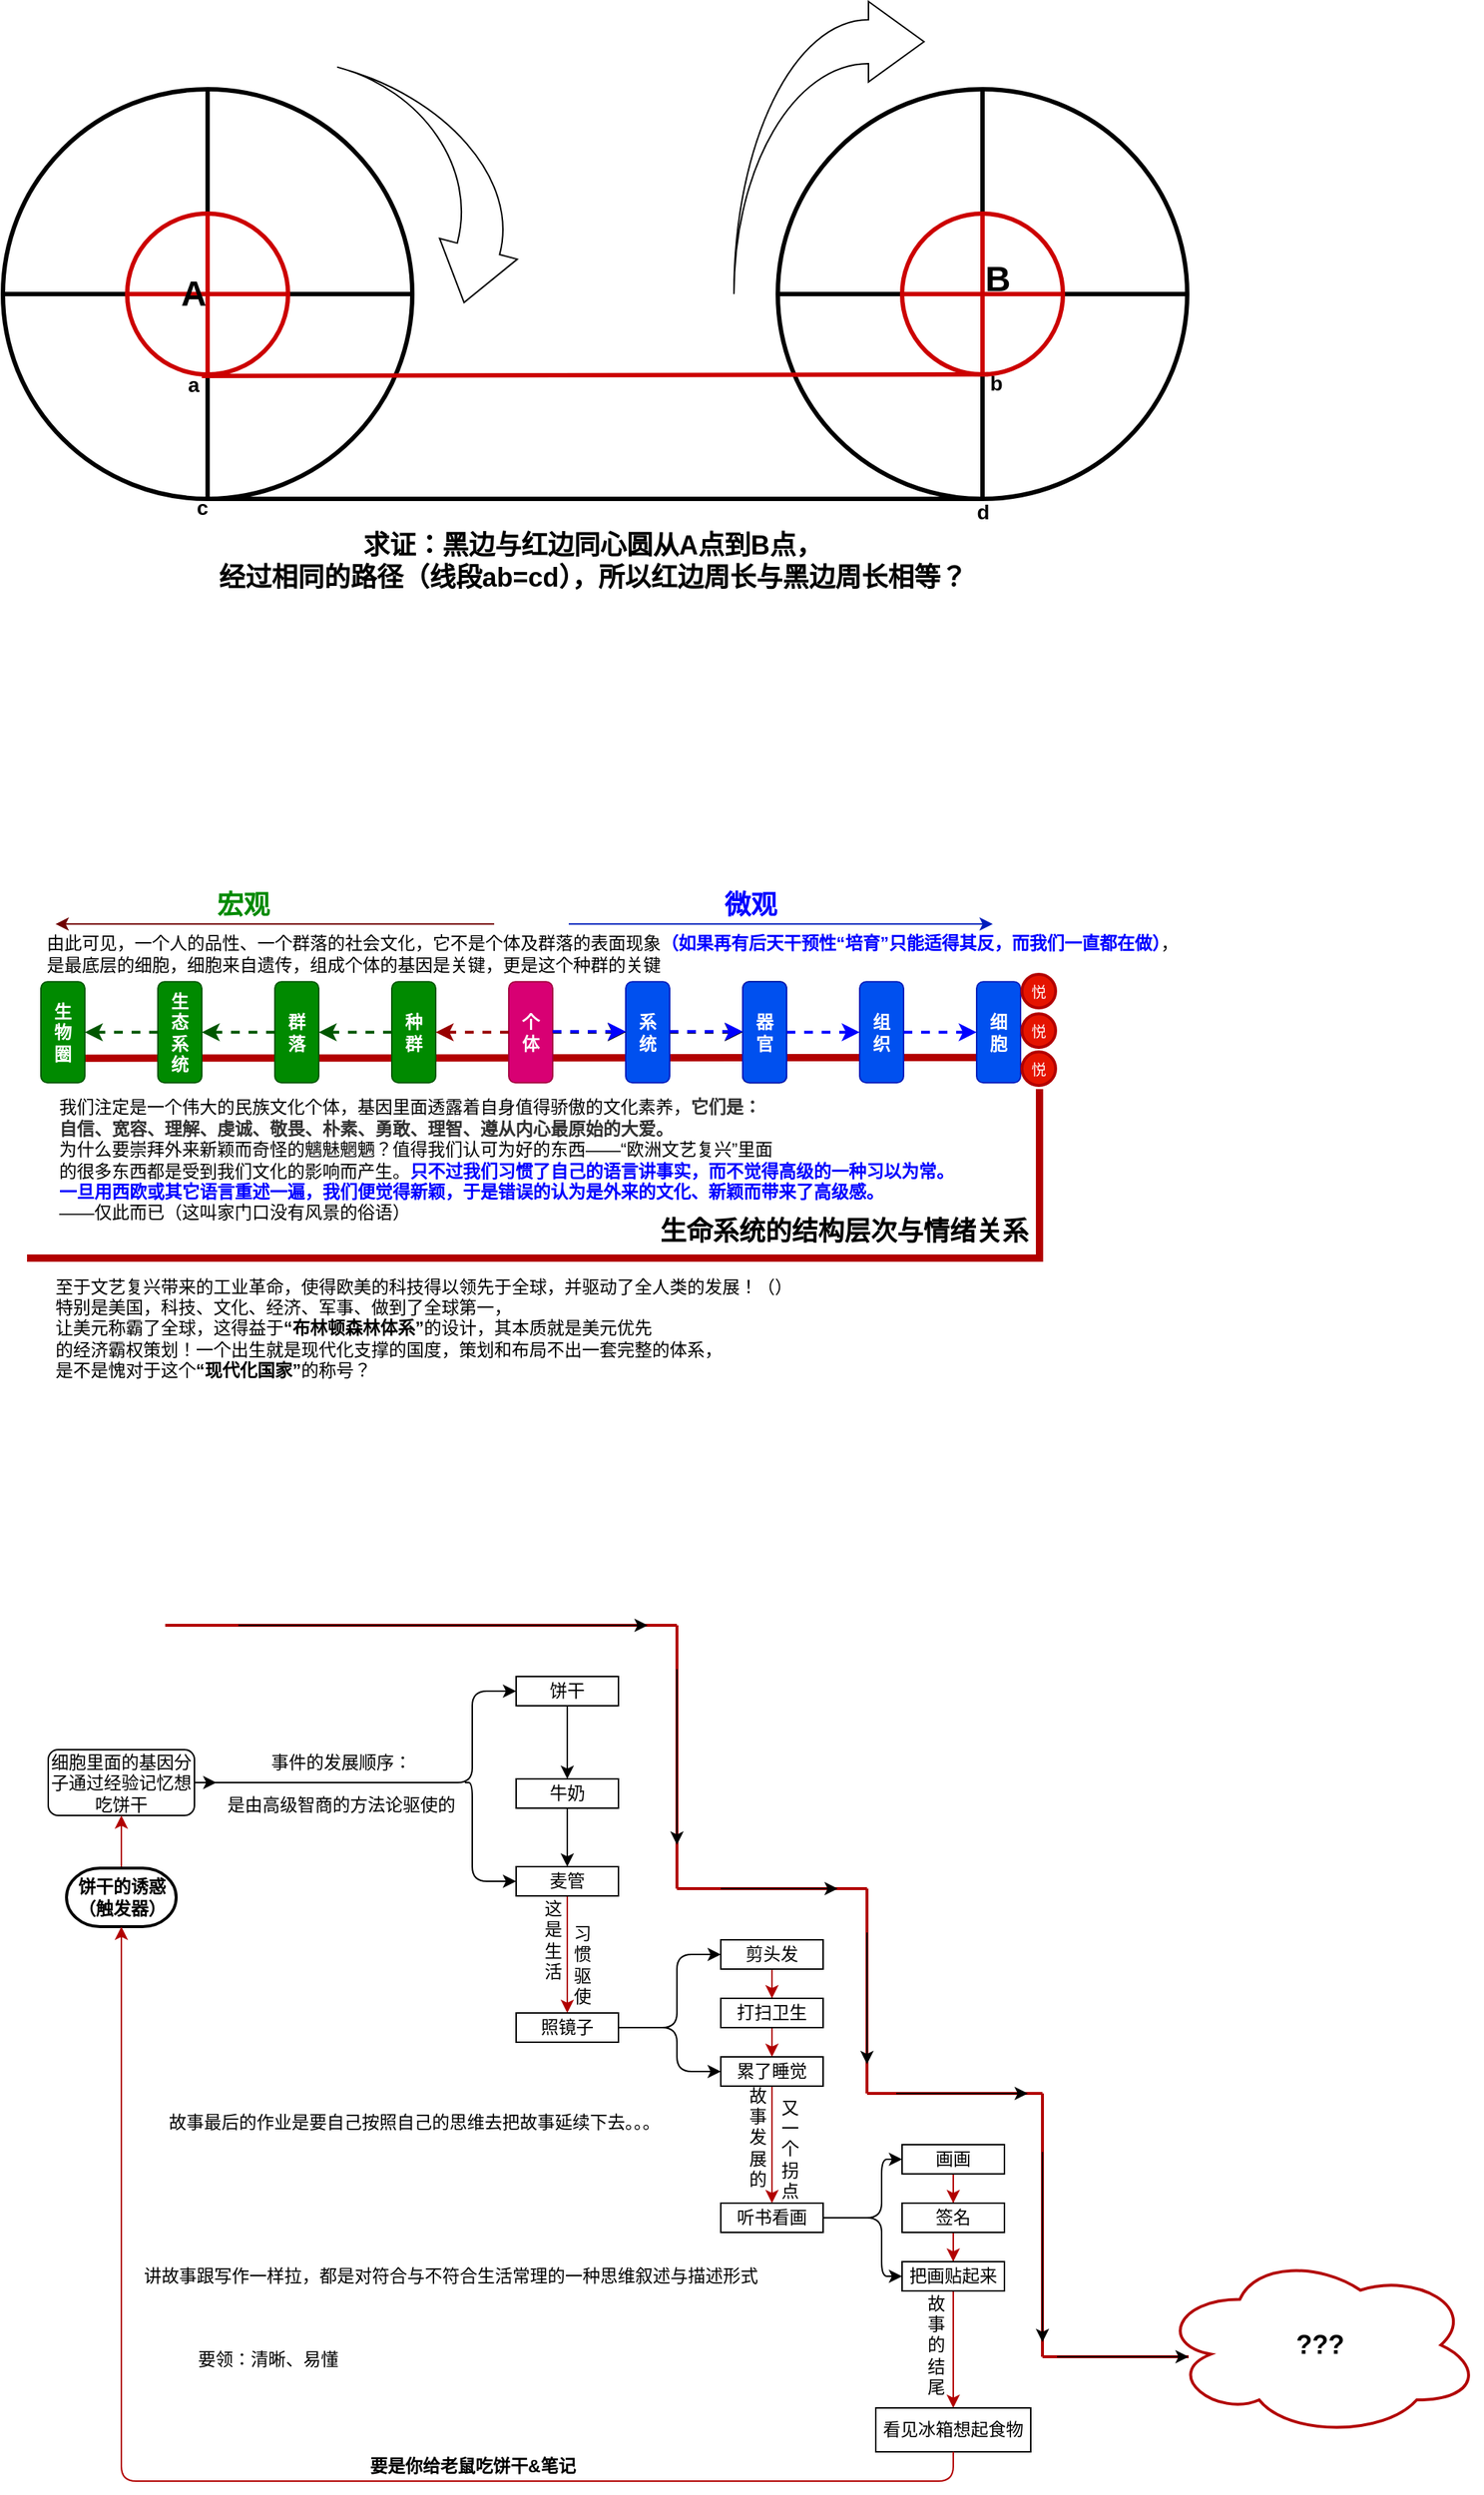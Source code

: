 <mxfile version="22.0.4" type="github">
  <diagram id="CZGxiTV1HHT-Hle2AOIO" name="Page-1">
    <mxGraphModel dx="634" dy="1909" grid="1" gridSize="10" guides="1" tooltips="1" connect="1" arrows="1" fold="1" page="1" pageScale="1" pageWidth="827" pageHeight="1169" math="0" shadow="0">
      <root>
        <mxCell id="0" />
        <mxCell id="1" parent="0" />
        <mxCell id="zMtAbFJLzHjJMqz4dgE3-95" value="&lt;b&gt;&lt;font style=&quot;font-size: 18px&quot;&gt;???&lt;/font&gt;&lt;/b&gt;" style="ellipse;shape=cloud;whiteSpace=wrap;html=1;strokeColor=#B20000;strokeWidth=2;" parent="1" vertex="1">
          <mxGeometry x="800" y="429.5" width="220" height="125" as="geometry" />
        </mxCell>
        <mxCell id="tRS6Hl0KniXjDHovvrDN-4" value="" style="edgeStyle=orthogonalEdgeStyle;rounded=0;orthogonalLoop=1;jettySize=auto;html=1;" parent="1" source="tRS6Hl0KniXjDHovvrDN-2" target="tRS6Hl0KniXjDHovvrDN-3" edge="1">
          <mxGeometry relative="1" as="geometry" />
        </mxCell>
        <mxCell id="tRS6Hl0KniXjDHovvrDN-2" value="饼干" style="rounded=0;whiteSpace=wrap;html=1;" parent="1" vertex="1">
          <mxGeometry x="360" y="35" width="70" height="20" as="geometry" />
        </mxCell>
        <mxCell id="tRS6Hl0KniXjDHovvrDN-6" value="" style="edgeStyle=orthogonalEdgeStyle;rounded=0;orthogonalLoop=1;jettySize=auto;html=1;" parent="1" source="tRS6Hl0KniXjDHovvrDN-3" target="tRS6Hl0KniXjDHovvrDN-5" edge="1">
          <mxGeometry relative="1" as="geometry" />
        </mxCell>
        <mxCell id="tRS6Hl0KniXjDHovvrDN-3" value="牛奶" style="rounded=0;whiteSpace=wrap;html=1;" parent="1" vertex="1">
          <mxGeometry x="360" y="105" width="70" height="20" as="geometry" />
        </mxCell>
        <mxCell id="zMtAbFJLzHjJMqz4dgE3-47" value="" style="edgeStyle=orthogonalEdgeStyle;rounded=0;orthogonalLoop=1;jettySize=auto;html=1;strokeColor=#B20000;strokeWidth=1;" parent="1" source="tRS6Hl0KniXjDHovvrDN-5" target="zMtAbFJLzHjJMqz4dgE3-46" edge="1">
          <mxGeometry relative="1" as="geometry" />
        </mxCell>
        <mxCell id="tRS6Hl0KniXjDHovvrDN-5" value="麦管" style="rounded=0;whiteSpace=wrap;html=1;" parent="1" vertex="1">
          <mxGeometry x="360" y="165" width="70" height="20" as="geometry" />
        </mxCell>
        <mxCell id="zMtAbFJLzHjJMqz4dgE3-46" value="照镜子" style="rounded=0;whiteSpace=wrap;html=1;" parent="1" vertex="1">
          <mxGeometry x="360" y="265" width="70" height="20" as="geometry" />
        </mxCell>
        <mxCell id="tRS6Hl0KniXjDHovvrDN-10" value="" style="edgeStyle=elbowEdgeStyle;elbow=horizontal;endArrow=classic;html=1;entryX=0;entryY=0.5;entryDx=0;entryDy=0;exitX=1;exitY=0.5;exitDx=0;exitDy=0;" parent="1" source="zMtAbFJLzHjJMqz4dgE3-3" target="tRS6Hl0KniXjDHovvrDN-2" edge="1">
          <mxGeometry width="50" height="50" relative="1" as="geometry">
            <mxPoint x="220" y="115" as="sourcePoint" />
            <mxPoint x="210" y="215" as="targetPoint" />
            <Array as="points">
              <mxPoint x="330" y="85" />
            </Array>
          </mxGeometry>
        </mxCell>
        <mxCell id="tRS6Hl0KniXjDHovvrDN-11" value="" style="edgeStyle=elbowEdgeStyle;elbow=horizontal;endArrow=classic;html=1;entryX=0;entryY=0.5;entryDx=0;entryDy=0;exitX=1;exitY=0.5;exitDx=0;exitDy=0;" parent="1" source="zMtAbFJLzHjJMqz4dgE3-2" target="tRS6Hl0KniXjDHovvrDN-5" edge="1">
          <mxGeometry width="50" height="50" relative="1" as="geometry">
            <mxPoint x="220" y="115" as="sourcePoint" />
            <mxPoint x="370" y="55" as="targetPoint" />
            <Array as="points">
              <mxPoint x="330" y="145" />
            </Array>
          </mxGeometry>
        </mxCell>
        <mxCell id="zMtAbFJLzHjJMqz4dgE3-1" value="&lt;b&gt;要是你给老鼠吃饼干&amp;amp;笔记&lt;/b&gt;" style="text;html=1;align=center;verticalAlign=middle;resizable=0;points=[];autosize=1;" parent="1" vertex="1">
          <mxGeometry x="250" y="565" width="160" height="20" as="geometry" />
        </mxCell>
        <mxCell id="zMtAbFJLzHjJMqz4dgE3-3" value="细胞里面的基因分子通过经验记忆想吃饼干" style="rounded=1;whiteSpace=wrap;html=1;" parent="1" vertex="1">
          <mxGeometry x="40" y="85" width="100" height="45" as="geometry" />
        </mxCell>
        <mxCell id="zMtAbFJLzHjJMqz4dgE3-44" value="" style="edgeStyle=orthogonalEdgeStyle;rounded=0;orthogonalLoop=1;jettySize=auto;html=1;strokeColor=#B20000;strokeWidth=1;entryX=0.5;entryY=1;entryDx=0;entryDy=0;" parent="1" source="zMtAbFJLzHjJMqz4dgE3-4" target="zMtAbFJLzHjJMqz4dgE3-3" edge="1">
          <mxGeometry relative="1" as="geometry">
            <mxPoint x="75" y="85" as="targetPoint" />
          </mxGeometry>
        </mxCell>
        <mxCell id="zMtAbFJLzHjJMqz4dgE3-4" value="&lt;b&gt;饼干的诱惑&lt;br&gt;（触发器）&lt;/b&gt;" style="strokeWidth=2;html=1;shape=mxgraph.flowchart.terminator;whiteSpace=wrap;" parent="1" vertex="1">
          <mxGeometry x="52.5" y="166" width="75" height="40" as="geometry" />
        </mxCell>
        <mxCell id="zMtAbFJLzHjJMqz4dgE3-41" value="" style="group" parent="1" vertex="1" connectable="0">
          <mxGeometry x="35" y="-502" width="806" height="251" as="geometry" />
        </mxCell>
        <mxCell id="zMtAbFJLzHjJMqz4dgE3-36" value="" style="group" parent="zMtAbFJLzHjJMqz4dgE3-41" vertex="1" connectable="0">
          <mxGeometry width="806" height="251" as="geometry" />
        </mxCell>
        <mxCell id="zMtAbFJLzHjJMqz4dgE3-28" value="" style="endArrow=none;html=1;strokeColor=#B20000;strokeWidth=5;entryX=0;entryY=0.75;entryDx=0;entryDy=0;fillColor=#e51400;" parent="zMtAbFJLzHjJMqz4dgE3-36" target="zMtAbFJLzHjJMqz4dgE3-17" edge="1">
          <mxGeometry width="50" height="50" relative="1" as="geometry">
            <mxPoint x="30" y="114.366" as="sourcePoint" />
            <mxPoint x="150" y="111.408" as="targetPoint" />
          </mxGeometry>
        </mxCell>
        <mxCell id="zMtAbFJLzHjJMqz4dgE3-9" value="生&lt;br&gt;物&lt;br&gt;圈" style="rounded=1;whiteSpace=wrap;html=1;fontStyle=1;fillColor=#008a00;strokeColor=#005700;fontColor=#ffffff;" parent="zMtAbFJLzHjJMqz4dgE3-36" vertex="1">
          <mxGeometry y="62.113" width="30" height="69.014" as="geometry" />
        </mxCell>
        <mxCell id="zMtAbFJLzHjJMqz4dgE3-25" value="" style="edgeStyle=orthogonalEdgeStyle;rounded=0;orthogonalLoop=1;jettySize=auto;html=1;dashed=1;strokeWidth=2;strokeColor=#005700;fillColor=#008a00;" parent="zMtAbFJLzHjJMqz4dgE3-36" source="zMtAbFJLzHjJMqz4dgE3-10" target="zMtAbFJLzHjJMqz4dgE3-9" edge="1">
          <mxGeometry relative="1" as="geometry" />
        </mxCell>
        <mxCell id="zMtAbFJLzHjJMqz4dgE3-10" value="生&lt;br&gt;态&lt;br&gt;系&lt;br&gt;统" style="rounded=1;whiteSpace=wrap;html=1;fontStyle=1;fillColor=#008a00;strokeColor=#005700;fontColor=#ffffff;" parent="zMtAbFJLzHjJMqz4dgE3-36" vertex="1">
          <mxGeometry x="80" y="62.113" width="30" height="69.014" as="geometry" />
        </mxCell>
        <mxCell id="zMtAbFJLzHjJMqz4dgE3-24" value="" style="edgeStyle=orthogonalEdgeStyle;rounded=0;orthogonalLoop=1;jettySize=auto;html=1;dashed=1;strokeWidth=2;strokeColor=#005700;fillColor=#008a00;" parent="zMtAbFJLzHjJMqz4dgE3-36" source="zMtAbFJLzHjJMqz4dgE3-11" target="zMtAbFJLzHjJMqz4dgE3-10" edge="1">
          <mxGeometry relative="1" as="geometry" />
        </mxCell>
        <mxCell id="zMtAbFJLzHjJMqz4dgE3-11" value="群&lt;br&gt;落" style="rounded=1;whiteSpace=wrap;html=1;fontStyle=1;fillColor=#008a00;strokeColor=#005700;fontColor=#ffffff;" parent="zMtAbFJLzHjJMqz4dgE3-36" vertex="1">
          <mxGeometry x="160" y="62.113" width="30" height="69.014" as="geometry" />
        </mxCell>
        <mxCell id="zMtAbFJLzHjJMqz4dgE3-12" value="器&lt;br&gt;官" style="rounded=1;whiteSpace=wrap;html=1;fontStyle=1" parent="zMtAbFJLzHjJMqz4dgE3-36" vertex="1">
          <mxGeometry x="480" y="62.113" width="30" height="69.014" as="geometry" />
        </mxCell>
        <mxCell id="zMtAbFJLzHjJMqz4dgE3-19" value="" style="edgeStyle=orthogonalEdgeStyle;rounded=0;orthogonalLoop=1;jettySize=auto;html=1;strokeWidth=2;dashed=1;" parent="zMtAbFJLzHjJMqz4dgE3-36" source="zMtAbFJLzHjJMqz4dgE3-13" target="zMtAbFJLzHjJMqz4dgE3-12" edge="1">
          <mxGeometry relative="1" as="geometry" />
        </mxCell>
        <mxCell id="zMtAbFJLzHjJMqz4dgE3-13" value="系&lt;br&gt;统" style="rounded=1;whiteSpace=wrap;html=1;fontStyle=1;fillColor=#0050ef;strokeColor=#001DBC;fontColor=#ffffff;" parent="zMtAbFJLzHjJMqz4dgE3-36" vertex="1">
          <mxGeometry x="400" y="62.113" width="30" height="69.014" as="geometry" />
        </mxCell>
        <mxCell id="zMtAbFJLzHjJMqz4dgE3-18" value="" style="edgeStyle=orthogonalEdgeStyle;rounded=0;orthogonalLoop=1;jettySize=auto;html=1;strokeWidth=2;dashed=1;" parent="zMtAbFJLzHjJMqz4dgE3-36" source="zMtAbFJLzHjJMqz4dgE3-14" target="zMtAbFJLzHjJMqz4dgE3-13" edge="1">
          <mxGeometry relative="1" as="geometry" />
        </mxCell>
        <mxCell id="zMtAbFJLzHjJMqz4dgE3-14" value="个&lt;br&gt;体" style="rounded=1;whiteSpace=wrap;html=1;fontStyle=1;fillColor=#d80073;strokeColor=#A50040;fontColor=#ffffff;" parent="zMtAbFJLzHjJMqz4dgE3-36" vertex="1">
          <mxGeometry x="320" y="62.113" width="30" height="69.014" as="geometry" />
        </mxCell>
        <mxCell id="zMtAbFJLzHjJMqz4dgE3-23" value="" style="edgeStyle=orthogonalEdgeStyle;rounded=0;orthogonalLoop=1;jettySize=auto;html=1;dashed=1;strokeWidth=2;strokeColor=#005700;fillColor=#008a00;" parent="zMtAbFJLzHjJMqz4dgE3-36" source="zMtAbFJLzHjJMqz4dgE3-15" target="zMtAbFJLzHjJMqz4dgE3-11" edge="1">
          <mxGeometry relative="1" as="geometry" />
        </mxCell>
        <mxCell id="zMtAbFJLzHjJMqz4dgE3-15" value="种&lt;br&gt;群" style="rounded=1;whiteSpace=wrap;html=1;fontStyle=1;fillColor=#008a00;strokeColor=#005700;fontColor=#ffffff;" parent="zMtAbFJLzHjJMqz4dgE3-36" vertex="1">
          <mxGeometry x="240" y="62.113" width="30" height="69.014" as="geometry" />
        </mxCell>
        <mxCell id="zMtAbFJLzHjJMqz4dgE3-22" value="" style="edgeStyle=orthogonalEdgeStyle;rounded=0;orthogonalLoop=1;jettySize=auto;html=1;dashed=1;strokeWidth=2;strokeColor=#990000;" parent="zMtAbFJLzHjJMqz4dgE3-36" source="zMtAbFJLzHjJMqz4dgE3-14" target="zMtAbFJLzHjJMqz4dgE3-15" edge="1">
          <mxGeometry relative="1" as="geometry" />
        </mxCell>
        <mxCell id="zMtAbFJLzHjJMqz4dgE3-16" value="组&lt;br&gt;织" style="rounded=1;whiteSpace=wrap;html=1;fontStyle=1;fillColor=#0050ef;strokeColor=#001DBC;fontColor=#ffffff;" parent="zMtAbFJLzHjJMqz4dgE3-36" vertex="1">
          <mxGeometry x="560" y="62.113" width="30" height="69.014" as="geometry" />
        </mxCell>
        <mxCell id="zMtAbFJLzHjJMqz4dgE3-20" value="" style="edgeStyle=orthogonalEdgeStyle;rounded=0;orthogonalLoop=1;jettySize=auto;html=1;strokeWidth=2;dashed=1;strokeColor=#0000FF;" parent="zMtAbFJLzHjJMqz4dgE3-36" source="zMtAbFJLzHjJMqz4dgE3-12" target="zMtAbFJLzHjJMqz4dgE3-16" edge="1">
          <mxGeometry relative="1" as="geometry" />
        </mxCell>
        <mxCell id="zMtAbFJLzHjJMqz4dgE3-17" value="细&lt;br&gt;胞" style="rounded=1;whiteSpace=wrap;html=1;fontStyle=1;fillColor=#0050ef;strokeColor=#001DBC;fontColor=#ffffff;" parent="zMtAbFJLzHjJMqz4dgE3-36" vertex="1">
          <mxGeometry x="640" y="62.113" width="30" height="69.014" as="geometry" />
        </mxCell>
        <mxCell id="zMtAbFJLzHjJMqz4dgE3-21" value="" style="edgeStyle=orthogonalEdgeStyle;rounded=0;orthogonalLoop=1;jettySize=auto;html=1;strokeWidth=2;dashed=1;strokeColor=#0000FF;" parent="zMtAbFJLzHjJMqz4dgE3-36" source="zMtAbFJLzHjJMqz4dgE3-16" target="zMtAbFJLzHjJMqz4dgE3-17" edge="1">
          <mxGeometry relative="1" as="geometry" />
        </mxCell>
        <mxCell id="zMtAbFJLzHjJMqz4dgE3-26" value="" style="edgeStyle=orthogonalEdgeStyle;rounded=0;orthogonalLoop=1;jettySize=auto;html=1;strokeWidth=2;dashed=1;strokeColor=#0000FF;" parent="zMtAbFJLzHjJMqz4dgE3-36" edge="1">
          <mxGeometry relative="1" as="geometry">
            <mxPoint x="430" y="96.127" as="sourcePoint" />
            <mxPoint x="480" y="96.127" as="targetPoint" />
          </mxGeometry>
        </mxCell>
        <mxCell id="zMtAbFJLzHjJMqz4dgE3-27" value="" style="edgeStyle=orthogonalEdgeStyle;rounded=0;orthogonalLoop=1;jettySize=auto;html=1;strokeWidth=2;dashed=1;strokeColor=#0000FF;" parent="zMtAbFJLzHjJMqz4dgE3-36" edge="1">
          <mxGeometry relative="1" as="geometry">
            <mxPoint x="350" y="96.127" as="sourcePoint" />
            <mxPoint x="400" y="96.127" as="targetPoint" />
          </mxGeometry>
        </mxCell>
        <mxCell id="zMtAbFJLzHjJMqz4dgE3-29" value="器&lt;br&gt;官" style="rounded=1;whiteSpace=wrap;html=1;fontStyle=1;fillColor=#0050ef;strokeColor=#001DBC;fontColor=#ffffff;" parent="zMtAbFJLzHjJMqz4dgE3-36" vertex="1">
          <mxGeometry x="480" y="62.113" width="30" height="69.014" as="geometry" />
        </mxCell>
        <mxCell id="zMtAbFJLzHjJMqz4dgE3-30" value="" style="endArrow=classic;html=1;strokeColor=#001DBC;strokeWidth=1;fillColor=#0050ef;" parent="zMtAbFJLzHjJMqz4dgE3-36" edge="1">
          <mxGeometry width="50" height="50" relative="1" as="geometry">
            <mxPoint x="361" y="22.676" as="sourcePoint" />
            <mxPoint x="651" y="22.676" as="targetPoint" />
          </mxGeometry>
        </mxCell>
        <mxCell id="zMtAbFJLzHjJMqz4dgE3-31" value="" style="endArrow=classic;html=1;strokeColor=#6F0000;strokeWidth=1;fillColor=#a20025;" parent="zMtAbFJLzHjJMqz4dgE3-36" edge="1">
          <mxGeometry width="50" height="50" relative="1" as="geometry">
            <mxPoint x="310" y="22.676" as="sourcePoint" />
            <mxPoint x="10" y="22.676" as="targetPoint" />
          </mxGeometry>
        </mxCell>
        <mxCell id="zMtAbFJLzHjJMqz4dgE3-32" value="&lt;b&gt;&lt;font color=&quot;#008a00&quot; style=&quot;font-size: 18px&quot;&gt;宏观&lt;/font&gt;&lt;/b&gt;" style="text;html=1;align=center;verticalAlign=middle;resizable=0;points=[];autosize=1;" parent="zMtAbFJLzHjJMqz4dgE3-36" vertex="1">
          <mxGeometry x="111" y="-7" width="54" height="34" as="geometry" />
        </mxCell>
        <mxCell id="zMtAbFJLzHjJMqz4dgE3-33" value="&lt;b&gt;&lt;font color=&quot;#0000ff&quot; style=&quot;font-size: 18px&quot;&gt;微观&lt;/font&gt;&lt;/b&gt;" style="text;html=1;align=center;verticalAlign=middle;resizable=0;points=[];autosize=1;" parent="zMtAbFJLzHjJMqz4dgE3-36" vertex="1">
          <mxGeometry x="458" y="-7" width="54" height="34" as="geometry" />
        </mxCell>
        <mxCell id="zMtAbFJLzHjJMqz4dgE3-34" value="" style="shape=partialRectangle;whiteSpace=wrap;html=1;top=0;left=0;fillColor=none;strokeColor=#B20000;strokeWidth=5;" parent="zMtAbFJLzHjJMqz4dgE3-36" vertex="1">
          <mxGeometry x="-7" y="138.03" width="690" height="112.97" as="geometry" />
        </mxCell>
        <mxCell id="zMtAbFJLzHjJMqz4dgE3-35" value="&lt;b&gt;&lt;font style=&quot;font-size: 18px&quot;&gt;生命系统的结构层次与情绪关系&lt;/font&gt;&lt;/b&gt;" style="text;html=1;align=center;verticalAlign=middle;resizable=0;points=[];autosize=1;" parent="zMtAbFJLzHjJMqz4dgE3-36" vertex="1">
          <mxGeometry x="414" y="223.0" width="270" height="20" as="geometry" />
        </mxCell>
        <mxCell id="aU6ZqE62vAwaajKzGN5h-1" value="&lt;div style=&quot;text-align: left;&quot;&gt;&lt;span style=&quot;background-color: initial;&quot;&gt;我们注定是一个伟大的民族文化个体，基因里面透露着自身值得骄傲的文化素养，&lt;b&gt;&lt;font color=&quot;#333333&quot;&gt;它们是：&lt;/font&gt;&lt;/b&gt;&lt;/span&gt;&lt;/div&gt;&lt;div style=&quot;text-align: left;&quot;&gt;&lt;span style=&quot;background-color: initial;&quot;&gt;&lt;b&gt;&lt;font color=&quot;#333333&quot;&gt;自信、宽容、理解、虔诚、敬畏、朴素、勇敢、理智、遵从内心最原始的大爱。&lt;/font&gt;&lt;/b&gt;&lt;/span&gt;&lt;/div&gt;&lt;div style=&quot;text-align: left;&quot;&gt;为什么要崇拜外来新颖而奇怪的魑魅魍魉&lt;span style=&quot;background-color: initial;&quot;&gt;？值得我们认可为好的东西——“欧洲文艺复兴”里面&lt;/span&gt;&lt;/div&gt;&lt;div style=&quot;text-align: left;&quot;&gt;&lt;span style=&quot;background-color: initial;&quot;&gt;的很多东西都是受到我们文化的影响而产生。&lt;b&gt;&lt;font color=&quot;#0000ff&quot;&gt;只不过&lt;/font&gt;&lt;/b&gt;&lt;/span&gt;&lt;span style=&quot;background-color: initial;&quot;&gt;&lt;b&gt;&lt;font color=&quot;#0000ff&quot;&gt;我们习惯了自己的语言讲事实，而不觉得高级的一种习以为常。&lt;/font&gt;&lt;/b&gt;&lt;/span&gt;&lt;/div&gt;&lt;div style=&quot;text-align: left;&quot;&gt;&lt;span style=&quot;background-color: initial;&quot;&gt;&lt;b&gt;&lt;font color=&quot;#0000ff&quot;&gt;一旦用西欧或其它语言重述一遍，我们便觉得新颖，于是错误的认为是外来的文化、新颖而带来了高级感。&lt;/font&gt;&lt;/b&gt;&lt;/span&gt;&lt;/div&gt;&lt;div style=&quot;text-align: left;&quot;&gt;&lt;span style=&quot;background-color: initial;&quot;&gt;——仅此而已（这叫家门口没有风景的俗语）&lt;/span&gt;&lt;/div&gt;" style="text;html=1;align=center;verticalAlign=middle;resizable=0;points=[];autosize=1;strokeColor=none;fillColor=none;" parent="zMtAbFJLzHjJMqz4dgE3-36" vertex="1">
          <mxGeometry x="3" y="135" width="630" height="98" as="geometry" />
        </mxCell>
        <mxCell id="zMtAbFJLzHjJMqz4dgE3-40" value="由此可见，一个人的品性、一个群落的社会文化，它不是个体及群落的表面现象&lt;b&gt;&lt;font color=&quot;#0000ff&quot;&gt;（如果再有后天干预性“培育”只能适得其反，而我们一直都在做）&lt;/font&gt;&lt;/b&gt;，&lt;br&gt;是最底层的细胞，细胞来自遗传，组成个体的基因是关键，更是这个种群的关键" style="text;html=1;align=left;verticalAlign=middle;resizable=0;points=[];autosize=1;" parent="zMtAbFJLzHjJMqz4dgE3-36" vertex="1">
          <mxGeometry x="2" y="22.997" width="798" height="41" as="geometry" />
        </mxCell>
        <mxCell id="zMtAbFJLzHjJMqz4dgE3-37" value="&lt;span style=&quot;font-size: 10px&quot;&gt;悦&lt;/span&gt;" style="ellipse;whiteSpace=wrap;html=1;aspect=fixed;strokeColor=#B20000;strokeWidth=2;fillColor=#e51400;fontColor=#ffffff;" parent="zMtAbFJLzHjJMqz4dgE3-41" vertex="1">
          <mxGeometry x="671" y="57" width="23" height="23" as="geometry" />
        </mxCell>
        <mxCell id="zMtAbFJLzHjJMqz4dgE3-38" value="&lt;span style=&quot;font-size: 10px&quot;&gt;悦&lt;/span&gt;" style="ellipse;whiteSpace=wrap;html=1;aspect=fixed;strokeColor=#B20000;strokeWidth=2;fillColor=#e51400;fontColor=#ffffff;" parent="zMtAbFJLzHjJMqz4dgE3-41" vertex="1">
          <mxGeometry x="671" y="84" width="23" height="23" as="geometry" />
        </mxCell>
        <mxCell id="zMtAbFJLzHjJMqz4dgE3-39" value="&lt;span style=&quot;font-size: 10px&quot;&gt;悦&lt;/span&gt;" style="ellipse;whiteSpace=wrap;html=1;aspect=fixed;strokeColor=#B20000;strokeWidth=2;fillColor=#e51400;fontColor=#ffffff;" parent="zMtAbFJLzHjJMqz4dgE3-41" vertex="1">
          <mxGeometry x="671" y="110" width="23" height="23" as="geometry" />
        </mxCell>
        <mxCell id="zMtAbFJLzHjJMqz4dgE3-2" value="事件的发展顺序：&lt;br&gt;&lt;br&gt;是由高级智商的方法论驱使的" style="text;html=1;align=center;verticalAlign=middle;resizable=0;points=[];autosize=1;" parent="1" vertex="1">
          <mxGeometry x="155" y="82.5" width="170" height="50" as="geometry" />
        </mxCell>
        <mxCell id="zMtAbFJLzHjJMqz4dgE3-45" value="" style="edgeStyle=elbowEdgeStyle;elbow=horizontal;endArrow=classic;html=1;entryX=0;entryY=0.5;entryDx=0;entryDy=0;exitX=1;exitY=0.5;exitDx=0;exitDy=0;" parent="1" source="zMtAbFJLzHjJMqz4dgE3-3" target="zMtAbFJLzHjJMqz4dgE3-2" edge="1">
          <mxGeometry width="50" height="50" relative="1" as="geometry">
            <mxPoint x="140" y="107.5" as="sourcePoint" />
            <mxPoint x="360" y="175" as="targetPoint" />
            <Array as="points" />
          </mxGeometry>
        </mxCell>
        <mxCell id="zMtAbFJLzHjJMqz4dgE3-48" value="这&lt;br&gt;是&lt;br&gt;生&lt;br&gt;活" style="text;html=1;align=center;verticalAlign=middle;resizable=0;points=[];autosize=1;" parent="1" vertex="1">
          <mxGeometry x="370" y="185" width="30" height="60" as="geometry" />
        </mxCell>
        <mxCell id="zMtAbFJLzHjJMqz4dgE3-50" value="&lt;br&gt;习&lt;br&gt;惯&lt;br&gt;驱&lt;br&gt;使" style="text;html=1;align=center;verticalAlign=middle;resizable=0;points=[];autosize=1;" parent="1" vertex="1">
          <mxGeometry x="390" y="185" width="30" height="80" as="geometry" />
        </mxCell>
        <mxCell id="zMtAbFJLzHjJMqz4dgE3-56" value="" style="edgeStyle=orthogonalEdgeStyle;rounded=0;orthogonalLoop=1;jettySize=auto;html=1;strokeColor=#B20000;strokeWidth=1;entryX=0.5;entryY=0;entryDx=0;entryDy=0;" parent="1" source="zMtAbFJLzHjJMqz4dgE3-51" target="zMtAbFJLzHjJMqz4dgE3-52" edge="1">
          <mxGeometry relative="1" as="geometry" />
        </mxCell>
        <mxCell id="zMtAbFJLzHjJMqz4dgE3-51" value="剪头发" style="rounded=0;whiteSpace=wrap;html=1;" parent="1" vertex="1">
          <mxGeometry x="500" y="215" width="70" height="20" as="geometry" />
        </mxCell>
        <mxCell id="zMtAbFJLzHjJMqz4dgE3-58" value="" style="edgeStyle=orthogonalEdgeStyle;rounded=0;orthogonalLoop=1;jettySize=auto;html=1;strokeColor=#B20000;strokeWidth=1;entryX=0.5;entryY=0;entryDx=0;entryDy=0;" parent="1" source="zMtAbFJLzHjJMqz4dgE3-52" target="zMtAbFJLzHjJMqz4dgE3-53" edge="1">
          <mxGeometry relative="1" as="geometry">
            <mxPoint x="535" y="355" as="targetPoint" />
          </mxGeometry>
        </mxCell>
        <mxCell id="zMtAbFJLzHjJMqz4dgE3-52" value="打扫卫生" style="rounded=0;whiteSpace=wrap;html=1;" parent="1" vertex="1">
          <mxGeometry x="500" y="255" width="70" height="20" as="geometry" />
        </mxCell>
        <mxCell id="zMtAbFJLzHjJMqz4dgE3-60" value="" style="edgeStyle=orthogonalEdgeStyle;rounded=0;orthogonalLoop=1;jettySize=auto;html=1;strokeColor=#B20000;strokeWidth=1;" parent="1" source="zMtAbFJLzHjJMqz4dgE3-53" target="zMtAbFJLzHjJMqz4dgE3-59" edge="1">
          <mxGeometry relative="1" as="geometry" />
        </mxCell>
        <mxCell id="zMtAbFJLzHjJMqz4dgE3-53" value="累了睡觉" style="rounded=0;whiteSpace=wrap;html=1;" parent="1" vertex="1">
          <mxGeometry x="500" y="295" width="70" height="20" as="geometry" />
        </mxCell>
        <mxCell id="zMtAbFJLzHjJMqz4dgE3-59" value="听书看画" style="rounded=0;whiteSpace=wrap;html=1;" parent="1" vertex="1">
          <mxGeometry x="500" y="395" width="70" height="20" as="geometry" />
        </mxCell>
        <mxCell id="zMtAbFJLzHjJMqz4dgE3-54" value="" style="edgeStyle=elbowEdgeStyle;elbow=horizontal;endArrow=classic;html=1;entryX=0;entryY=0.5;entryDx=0;entryDy=0;exitX=1;exitY=0.5;exitDx=0;exitDy=0;" parent="1" source="zMtAbFJLzHjJMqz4dgE3-46" target="zMtAbFJLzHjJMqz4dgE3-51" edge="1">
          <mxGeometry width="50" height="50" relative="1" as="geometry">
            <mxPoint x="150" y="117.5" as="sourcePoint" />
            <mxPoint x="370" y="55" as="targetPoint" />
            <Array as="points">
              <mxPoint x="470" y="255" />
            </Array>
          </mxGeometry>
        </mxCell>
        <mxCell id="zMtAbFJLzHjJMqz4dgE3-55" value="" style="edgeStyle=elbowEdgeStyle;elbow=horizontal;endArrow=classic;html=1;entryX=0;entryY=0.5;entryDx=0;entryDy=0;exitX=1;exitY=0.5;exitDx=0;exitDy=0;" parent="1" source="zMtAbFJLzHjJMqz4dgE3-46" target="zMtAbFJLzHjJMqz4dgE3-53" edge="1">
          <mxGeometry width="50" height="50" relative="1" as="geometry">
            <mxPoint x="440" y="290" as="sourcePoint" />
            <mxPoint x="510" y="235" as="targetPoint" />
            <Array as="points">
              <mxPoint x="470" y="285" />
            </Array>
          </mxGeometry>
        </mxCell>
        <mxCell id="zMtAbFJLzHjJMqz4dgE3-61" value="故&lt;br&gt;事&lt;br&gt;发&lt;br&gt;展&lt;br&gt;的" style="text;html=1;align=center;verticalAlign=middle;resizable=0;points=[];autosize=1;" parent="1" vertex="1">
          <mxGeometry x="510" y="310" width="30" height="80" as="geometry" />
        </mxCell>
        <mxCell id="zMtAbFJLzHjJMqz4dgE3-62" value="又&lt;br&gt;一&lt;br&gt;个&lt;br&gt;拐&lt;br&gt;点" style="text;html=1;align=center;verticalAlign=middle;resizable=0;points=[];autosize=1;" parent="1" vertex="1">
          <mxGeometry x="532" y="318" width="30" height="80" as="geometry" />
        </mxCell>
        <mxCell id="zMtAbFJLzHjJMqz4dgE3-63" value="" style="edgeStyle=orthogonalEdgeStyle;rounded=0;orthogonalLoop=1;jettySize=auto;html=1;strokeColor=#B20000;strokeWidth=1;entryX=0.5;entryY=0;entryDx=0;entryDy=0;" parent="1" source="zMtAbFJLzHjJMqz4dgE3-64" target="zMtAbFJLzHjJMqz4dgE3-66" edge="1">
          <mxGeometry relative="1" as="geometry" />
        </mxCell>
        <mxCell id="zMtAbFJLzHjJMqz4dgE3-64" value="画画" style="rounded=0;whiteSpace=wrap;html=1;" parent="1" vertex="1">
          <mxGeometry x="624" y="355" width="70" height="20" as="geometry" />
        </mxCell>
        <mxCell id="zMtAbFJLzHjJMqz4dgE3-65" value="" style="edgeStyle=orthogonalEdgeStyle;rounded=0;orthogonalLoop=1;jettySize=auto;html=1;strokeColor=#B20000;strokeWidth=1;entryX=0.5;entryY=0;entryDx=0;entryDy=0;" parent="1" source="zMtAbFJLzHjJMqz4dgE3-66" target="zMtAbFJLzHjJMqz4dgE3-67" edge="1">
          <mxGeometry relative="1" as="geometry">
            <mxPoint x="659" y="495" as="targetPoint" />
          </mxGeometry>
        </mxCell>
        <mxCell id="zMtAbFJLzHjJMqz4dgE3-66" value="签名" style="rounded=0;whiteSpace=wrap;html=1;" parent="1" vertex="1">
          <mxGeometry x="624" y="395" width="70" height="20" as="geometry" />
        </mxCell>
        <mxCell id="zMtAbFJLzHjJMqz4dgE3-71" value="" style="edgeStyle=orthogonalEdgeStyle;rounded=0;orthogonalLoop=1;jettySize=auto;html=1;strokeColor=#B20000;strokeWidth=1;" parent="1" source="zMtAbFJLzHjJMqz4dgE3-67" target="zMtAbFJLzHjJMqz4dgE3-70" edge="1">
          <mxGeometry relative="1" as="geometry" />
        </mxCell>
        <mxCell id="zMtAbFJLzHjJMqz4dgE3-67" value="把画贴起来" style="rounded=0;whiteSpace=wrap;html=1;" parent="1" vertex="1">
          <mxGeometry x="624" y="435" width="70" height="20" as="geometry" />
        </mxCell>
        <mxCell id="zMtAbFJLzHjJMqz4dgE3-70" value="看见冰箱想起食物" style="rounded=0;whiteSpace=wrap;html=1;" parent="1" vertex="1">
          <mxGeometry x="606" y="535" width="106" height="30" as="geometry" />
        </mxCell>
        <mxCell id="zMtAbFJLzHjJMqz4dgE3-68" value="" style="edgeStyle=elbowEdgeStyle;elbow=horizontal;endArrow=classic;html=1;entryX=0;entryY=0.5;entryDx=0;entryDy=0;exitX=1;exitY=0.5;exitDx=0;exitDy=0;" parent="1" source="zMtAbFJLzHjJMqz4dgE3-59" target="zMtAbFJLzHjJMqz4dgE3-64" edge="1">
          <mxGeometry width="50" height="50" relative="1" as="geometry">
            <mxPoint x="440" y="285" as="sourcePoint" />
            <mxPoint x="510" y="235" as="targetPoint" />
            <Array as="points">
              <mxPoint x="610" y="375" />
              <mxPoint x="590" y="395" />
            </Array>
          </mxGeometry>
        </mxCell>
        <mxCell id="zMtAbFJLzHjJMqz4dgE3-69" value="" style="edgeStyle=elbowEdgeStyle;elbow=horizontal;endArrow=classic;html=1;entryX=0;entryY=0.5;entryDx=0;entryDy=0;exitX=1;exitY=0.5;exitDx=0;exitDy=0;" parent="1" source="zMtAbFJLzHjJMqz4dgE3-59" target="zMtAbFJLzHjJMqz4dgE3-67" edge="1">
          <mxGeometry width="50" height="50" relative="1" as="geometry">
            <mxPoint x="580" y="415" as="sourcePoint" />
            <mxPoint x="630" y="375" as="targetPoint" />
            <Array as="points">
              <mxPoint x="610" y="415" />
              <mxPoint x="590" y="425" />
              <mxPoint x="600" y="405" />
            </Array>
          </mxGeometry>
        </mxCell>
        <mxCell id="zMtAbFJLzHjJMqz4dgE3-72" value="故&lt;br&gt;事&lt;br&gt;的&lt;br&gt;结&lt;br&gt;尾" style="text;html=1;align=center;verticalAlign=middle;resizable=0;points=[];autosize=1;" parent="1" vertex="1">
          <mxGeometry x="632" y="452" width="30" height="80" as="geometry" />
        </mxCell>
        <mxCell id="zMtAbFJLzHjJMqz4dgE3-73" value="" style="edgeStyle=elbowEdgeStyle;elbow=vertical;endArrow=classic;html=1;strokeColor=#B20000;strokeWidth=1;exitX=0.5;exitY=1;exitDx=0;exitDy=0;entryX=0.5;entryY=1;entryDx=0;entryDy=0;entryPerimeter=0;" parent="1" source="zMtAbFJLzHjJMqz4dgE3-70" target="zMtAbFJLzHjJMqz4dgE3-4" edge="1">
          <mxGeometry width="50" height="50" relative="1" as="geometry">
            <mxPoint x="240" y="585" as="sourcePoint" />
            <mxPoint x="290" y="535" as="targetPoint" />
            <Array as="points">
              <mxPoint x="440" y="585" />
              <mxPoint x="420" y="595" />
              <mxPoint x="410" y="595" />
            </Array>
          </mxGeometry>
        </mxCell>
        <mxCell id="zMtAbFJLzHjJMqz4dgE3-79" value="" style="endArrow=none;html=1;strokeColor=#B20000;strokeWidth=1;" parent="1" edge="1">
          <mxGeometry width="50" height="50" relative="1" as="geometry">
            <mxPoint x="120" as="sourcePoint" />
            <mxPoint x="470" as="targetPoint" />
          </mxGeometry>
        </mxCell>
        <mxCell id="zMtAbFJLzHjJMqz4dgE3-80" value="" style="endArrow=none;html=1;strokeColor=#B20000;strokeWidth=2;" parent="1" edge="1">
          <mxGeometry width="50" height="50" relative="1" as="geometry">
            <mxPoint x="470" as="sourcePoint" />
            <mxPoint x="470" y="180" as="targetPoint" />
          </mxGeometry>
        </mxCell>
        <mxCell id="zMtAbFJLzHjJMqz4dgE3-81" value="" style="endArrow=none;html=1;strokeColor=#B20000;strokeWidth=2;" parent="1" edge="1">
          <mxGeometry width="50" height="50" relative="1" as="geometry">
            <mxPoint x="120" as="sourcePoint" />
            <mxPoint x="470" as="targetPoint" />
          </mxGeometry>
        </mxCell>
        <mxCell id="zMtAbFJLzHjJMqz4dgE3-82" value="" style="endArrow=none;html=1;strokeColor=#B20000;strokeWidth=2;" parent="1" edge="1">
          <mxGeometry width="50" height="50" relative="1" as="geometry">
            <mxPoint x="600" y="180" as="sourcePoint" />
            <mxPoint x="470" y="180" as="targetPoint" />
          </mxGeometry>
        </mxCell>
        <mxCell id="zMtAbFJLzHjJMqz4dgE3-83" value="" style="endArrow=none;html=1;strokeColor=#B20000;strokeWidth=2;" parent="1" edge="1">
          <mxGeometry width="50" height="50" relative="1" as="geometry">
            <mxPoint x="600" y="180" as="sourcePoint" />
            <mxPoint x="600" y="320" as="targetPoint" />
          </mxGeometry>
        </mxCell>
        <mxCell id="zMtAbFJLzHjJMqz4dgE3-84" value="" style="endArrow=none;html=1;strokeColor=#B20000;strokeWidth=2;" parent="1" edge="1">
          <mxGeometry width="50" height="50" relative="1" as="geometry">
            <mxPoint x="720" y="320" as="sourcePoint" />
            <mxPoint x="600" y="320" as="targetPoint" />
          </mxGeometry>
        </mxCell>
        <mxCell id="zMtAbFJLzHjJMqz4dgE3-85" value="" style="endArrow=none;html=1;strokeColor=#B20000;strokeWidth=2;" parent="1" edge="1">
          <mxGeometry width="50" height="50" relative="1" as="geometry">
            <mxPoint x="720" y="500" as="sourcePoint" />
            <mxPoint x="720" y="320" as="targetPoint" />
          </mxGeometry>
        </mxCell>
        <mxCell id="zMtAbFJLzHjJMqz4dgE3-86" value="" style="endArrow=none;html=1;strokeColor=#B20000;strokeWidth=2;" parent="1" edge="1">
          <mxGeometry width="50" height="50" relative="1" as="geometry">
            <mxPoint x="820" y="500" as="sourcePoint" />
            <mxPoint x="720" y="500" as="targetPoint" />
          </mxGeometry>
        </mxCell>
        <mxCell id="zMtAbFJLzHjJMqz4dgE3-87" value="" style="endArrow=classic;html=1;strokeColor=#000;strokeWidth=1;" parent="1" edge="1">
          <mxGeometry width="50" height="50" relative="1" as="geometry">
            <mxPoint x="170" as="sourcePoint" />
            <mxPoint x="450" as="targetPoint" />
          </mxGeometry>
        </mxCell>
        <mxCell id="zMtAbFJLzHjJMqz4dgE3-88" value="" style="endArrow=classic;html=1;strokeColor=#000;strokeWidth=1;" parent="1" edge="1">
          <mxGeometry width="50" height="50" relative="1" as="geometry">
            <mxPoint x="470" y="30" as="sourcePoint" />
            <mxPoint x="470" y="150" as="targetPoint" />
          </mxGeometry>
        </mxCell>
        <mxCell id="zMtAbFJLzHjJMqz4dgE3-89" value="" style="endArrow=classic;html=1;strokeColor=#000;strokeWidth=1;" parent="1" edge="1">
          <mxGeometry width="50" height="50" relative="1" as="geometry">
            <mxPoint x="500" y="180" as="sourcePoint" />
            <mxPoint x="580" y="180" as="targetPoint" />
          </mxGeometry>
        </mxCell>
        <mxCell id="zMtAbFJLzHjJMqz4dgE3-90" value="" style="endArrow=classic;html=1;strokeColor=#000;strokeWidth=1;" parent="1" edge="1">
          <mxGeometry width="50" height="50" relative="1" as="geometry">
            <mxPoint x="600" y="210" as="sourcePoint" />
            <mxPoint x="600" y="300" as="targetPoint" />
          </mxGeometry>
        </mxCell>
        <mxCell id="zMtAbFJLzHjJMqz4dgE3-91" value="" style="endArrow=classic;html=1;strokeColor=#000;strokeWidth=1;" parent="1" edge="1">
          <mxGeometry width="50" height="50" relative="1" as="geometry">
            <mxPoint x="620" y="320" as="sourcePoint" />
            <mxPoint x="710" y="320" as="targetPoint" />
          </mxGeometry>
        </mxCell>
        <mxCell id="zMtAbFJLzHjJMqz4dgE3-92" value="" style="endArrow=classic;html=1;strokeColor=#000;strokeWidth=1;" parent="1" edge="1">
          <mxGeometry width="50" height="50" relative="1" as="geometry">
            <mxPoint x="720" y="360" as="sourcePoint" />
            <mxPoint x="720" y="490" as="targetPoint" />
          </mxGeometry>
        </mxCell>
        <mxCell id="zMtAbFJLzHjJMqz4dgE3-93" value="" style="endArrow=classic;html=1;strokeColor=#000;strokeWidth=1;" parent="1" edge="1">
          <mxGeometry width="50" height="50" relative="1" as="geometry">
            <mxPoint x="730" y="500" as="sourcePoint" />
            <mxPoint x="820" y="500" as="targetPoint" />
          </mxGeometry>
        </mxCell>
        <mxCell id="zMtAbFJLzHjJMqz4dgE3-96" value="故事最后的作业是要自己按照自己的思维去把故事延续下去。。。" style="text;html=1;align=center;verticalAlign=middle;resizable=0;points=[];autosize=1;" parent="1" vertex="1">
          <mxGeometry x="110" y="330" width="360" height="20" as="geometry" />
        </mxCell>
        <mxCell id="zMtAbFJLzHjJMqz4dgE3-97" value="讲故事跟写作一样拉，都是对符合与不符合生活常理的一种思维叙述与描述形式&lt;br&gt;" style="text;html=1;align=center;verticalAlign=middle;resizable=0;points=[];autosize=1;" parent="1" vertex="1">
          <mxGeometry x="95" y="435" width="440" height="20" as="geometry" />
        </mxCell>
        <mxCell id="zMtAbFJLzHjJMqz4dgE3-98" value="要领：清晰、易懂" style="text;html=1;align=center;verticalAlign=middle;resizable=0;points=[];autosize=1;" parent="1" vertex="1">
          <mxGeometry x="135" y="492" width="110" height="20" as="geometry" />
        </mxCell>
        <mxCell id="aU6ZqE62vAwaajKzGN5h-2" value="至于文艺复兴带来的工业革命，使得欧美的科技得以领先于全球，并驱动了全人类的发展！（）&lt;br&gt;特别是美国，科技、文化、经济、军事、做到了全球第一，&lt;br&gt;让美元称霸了全球，这得益于&lt;b&gt;“布林顿森林体系”&lt;/b&gt;的设计，其本质就是美元优先&lt;br&gt;的经济霸权策划！一个出生就是现代化支撑的国度，策划和布局不出一套完整的体系，&lt;br&gt;是不是愧对于这个&lt;b&gt;“现代化国家”&lt;/b&gt;的称号？" style="text;html=1;align=left;verticalAlign=middle;resizable=0;points=[];autosize=1;strokeColor=none;fillColor=none;" parent="1" vertex="1">
          <mxGeometry x="43" y="-245" width="522" height="84" as="geometry" />
        </mxCell>
        <mxCell id="Zxb8oTzP0S4Fo6ui89q0-3" value="" style="shape=orEllipse;perimeter=ellipsePerimeter;whiteSpace=wrap;html=1;backgroundOutline=1;strokeWidth=3;" vertex="1" parent="1">
          <mxGeometry x="9" y="-1050" width="280" height="280" as="geometry" />
        </mxCell>
        <mxCell id="Zxb8oTzP0S4Fo6ui89q0-4" value="" style="shape=orEllipse;perimeter=ellipsePerimeter;whiteSpace=wrap;html=1;backgroundOutline=1;strokeColor=#CC0000;strokeWidth=3;" vertex="1" parent="1">
          <mxGeometry x="94" y="-965" width="110" height="110" as="geometry" />
        </mxCell>
        <mxCell id="Zxb8oTzP0S4Fo6ui89q0-5" value="" style="shape=orEllipse;perimeter=ellipsePerimeter;whiteSpace=wrap;html=1;backgroundOutline=1;strokeWidth=3;" vertex="1" parent="1">
          <mxGeometry x="539" y="-1050" width="280" height="280" as="geometry" />
        </mxCell>
        <mxCell id="Zxb8oTzP0S4Fo6ui89q0-6" value="" style="shape=orEllipse;perimeter=ellipsePerimeter;whiteSpace=wrap;html=1;backgroundOutline=1;strokeColor=#CC0000;strokeWidth=3;" vertex="1" parent="1">
          <mxGeometry x="624" y="-965" width="110" height="110" as="geometry" />
        </mxCell>
        <mxCell id="Zxb8oTzP0S4Fo6ui89q0-7" value="" style="endArrow=none;html=1;rounded=0;entryX=0.514;entryY=0.696;entryDx=0;entryDy=0;exitX=0.486;exitY=0.7;exitDx=0;exitDy=0;exitPerimeter=0;entryPerimeter=0;strokeColor=#CC0000;strokeWidth=3;" edge="1" parent="1" source="Zxb8oTzP0S4Fo6ui89q0-3" target="Zxb8oTzP0S4Fo6ui89q0-5">
          <mxGeometry width="50" height="50" relative="1" as="geometry">
            <mxPoint x="149" y="-850" as="sourcePoint" />
            <mxPoint x="199" y="-900" as="targetPoint" />
          </mxGeometry>
        </mxCell>
        <mxCell id="Zxb8oTzP0S4Fo6ui89q0-8" value="" style="endArrow=none;html=1;rounded=0;exitX=0.5;exitY=1;exitDx=0;exitDy=0;entryX=0.5;entryY=1;entryDx=0;entryDy=0;strokeWidth=3;" edge="1" parent="1" source="Zxb8oTzP0S4Fo6ui89q0-3" target="Zxb8oTzP0S4Fo6ui89q0-5">
          <mxGeometry width="50" height="50" relative="1" as="geometry">
            <mxPoint x="319" y="-720" as="sourcePoint" />
            <mxPoint x="369" y="-770" as="targetPoint" />
          </mxGeometry>
        </mxCell>
        <mxCell id="Zxb8oTzP0S4Fo6ui89q0-10" value="" style="html=1;shadow=0;dashed=0;align=center;verticalAlign=middle;shape=mxgraph.arrows2.jumpInArrow;dy=15;dx=38;arrowHead=55;rotation=105;" vertex="1" parent="1">
          <mxGeometry x="227.76" y="-1057.66" width="133.03" height="153.02" as="geometry" />
        </mxCell>
        <mxCell id="Zxb8oTzP0S4Fo6ui89q0-11" value="" style="html=1;shadow=0;dashed=0;align=center;verticalAlign=middle;shape=mxgraph.arrows2.jumpInArrow;dy=15;dx=38;arrowHead=55;" vertex="1" parent="1">
          <mxGeometry x="509" y="-1110" width="130" height="200" as="geometry" />
        </mxCell>
        <mxCell id="Zxb8oTzP0S4Fo6ui89q0-12" value="&lt;font style=&quot;font-size: 24px;&quot;&gt;&lt;b&gt;A&lt;/b&gt;&lt;/font&gt;" style="text;html=1;align=center;verticalAlign=middle;resizable=0;points=[];autosize=1;strokeColor=none;fillColor=none;" vertex="1" parent="1">
          <mxGeometry x="119" y="-930" width="40" height="40" as="geometry" />
        </mxCell>
        <mxCell id="Zxb8oTzP0S4Fo6ui89q0-13" value="&lt;font style=&quot;font-size: 24px;&quot;&gt;&lt;b&gt;B&lt;/b&gt;&lt;/font&gt;" style="text;html=1;align=center;verticalAlign=middle;resizable=0;points=[];autosize=1;strokeColor=none;fillColor=none;" vertex="1" parent="1">
          <mxGeometry x="669" y="-940" width="40" height="40" as="geometry" />
        </mxCell>
        <mxCell id="Zxb8oTzP0S4Fo6ui89q0-14" value="&lt;font style=&quot;font-size: 14px;&quot;&gt;&lt;b&gt;a&lt;/b&gt;&lt;/font&gt;" style="text;html=1;align=center;verticalAlign=middle;resizable=0;points=[];autosize=1;strokeColor=none;fillColor=none;" vertex="1" parent="1">
          <mxGeometry x="126" y="-863" width="26" height="29" as="geometry" />
        </mxCell>
        <mxCell id="Zxb8oTzP0S4Fo6ui89q0-16" value="&lt;font style=&quot;font-size: 14px;&quot;&gt;&lt;b&gt;b&lt;/b&gt;&lt;/font&gt;" style="text;html=1;align=center;verticalAlign=middle;resizable=0;points=[];autosize=1;strokeColor=none;fillColor=none;" vertex="1" parent="1">
          <mxGeometry x="674" y="-864" width="27" height="29" as="geometry" />
        </mxCell>
        <mxCell id="Zxb8oTzP0S4Fo6ui89q0-17" value="&lt;b&gt;&lt;font style=&quot;font-size: 14px;&quot;&gt;c&lt;/font&gt;&lt;/b&gt;" style="text;html=1;align=center;verticalAlign=middle;resizable=0;points=[];autosize=1;strokeColor=none;fillColor=none;" vertex="1" parent="1">
          <mxGeometry x="132" y="-779" width="26" height="29" as="geometry" />
        </mxCell>
        <mxCell id="Zxb8oTzP0S4Fo6ui89q0-18" value="&lt;b&gt;&lt;font style=&quot;font-size: 14px;&quot;&gt;d&lt;/font&gt;&lt;/b&gt;" style="text;html=1;align=center;verticalAlign=middle;resizable=0;points=[];autosize=1;strokeColor=none;fillColor=none;" vertex="1" parent="1">
          <mxGeometry x="665" y="-776" width="27" height="29" as="geometry" />
        </mxCell>
        <mxCell id="Zxb8oTzP0S4Fo6ui89q0-19" value="&lt;b&gt;&lt;font style=&quot;font-size: 18px;&quot;&gt;求证：黑边与红边同心圆从A点到B点，&lt;br&gt;经过相同的路径（&lt;/font&gt;&lt;/b&gt;&lt;b style=&quot;border-color: var(--border-color);&quot;&gt;&lt;font style=&quot;border-color: var(--border-color); font-size: 18px;&quot;&gt;线段ab=cd&lt;/font&gt;&lt;/b&gt;&lt;b&gt;&lt;font style=&quot;font-size: 18px;&quot;&gt;），所以红边周长与黑边周长相等？&lt;/font&gt;&lt;/b&gt;" style="text;html=1;align=center;verticalAlign=middle;resizable=0;points=[];autosize=1;strokeColor=none;fillColor=none;" vertex="1" parent="1">
          <mxGeometry x="142" y="-755" width="539" height="55" as="geometry" />
        </mxCell>
      </root>
    </mxGraphModel>
  </diagram>
</mxfile>
